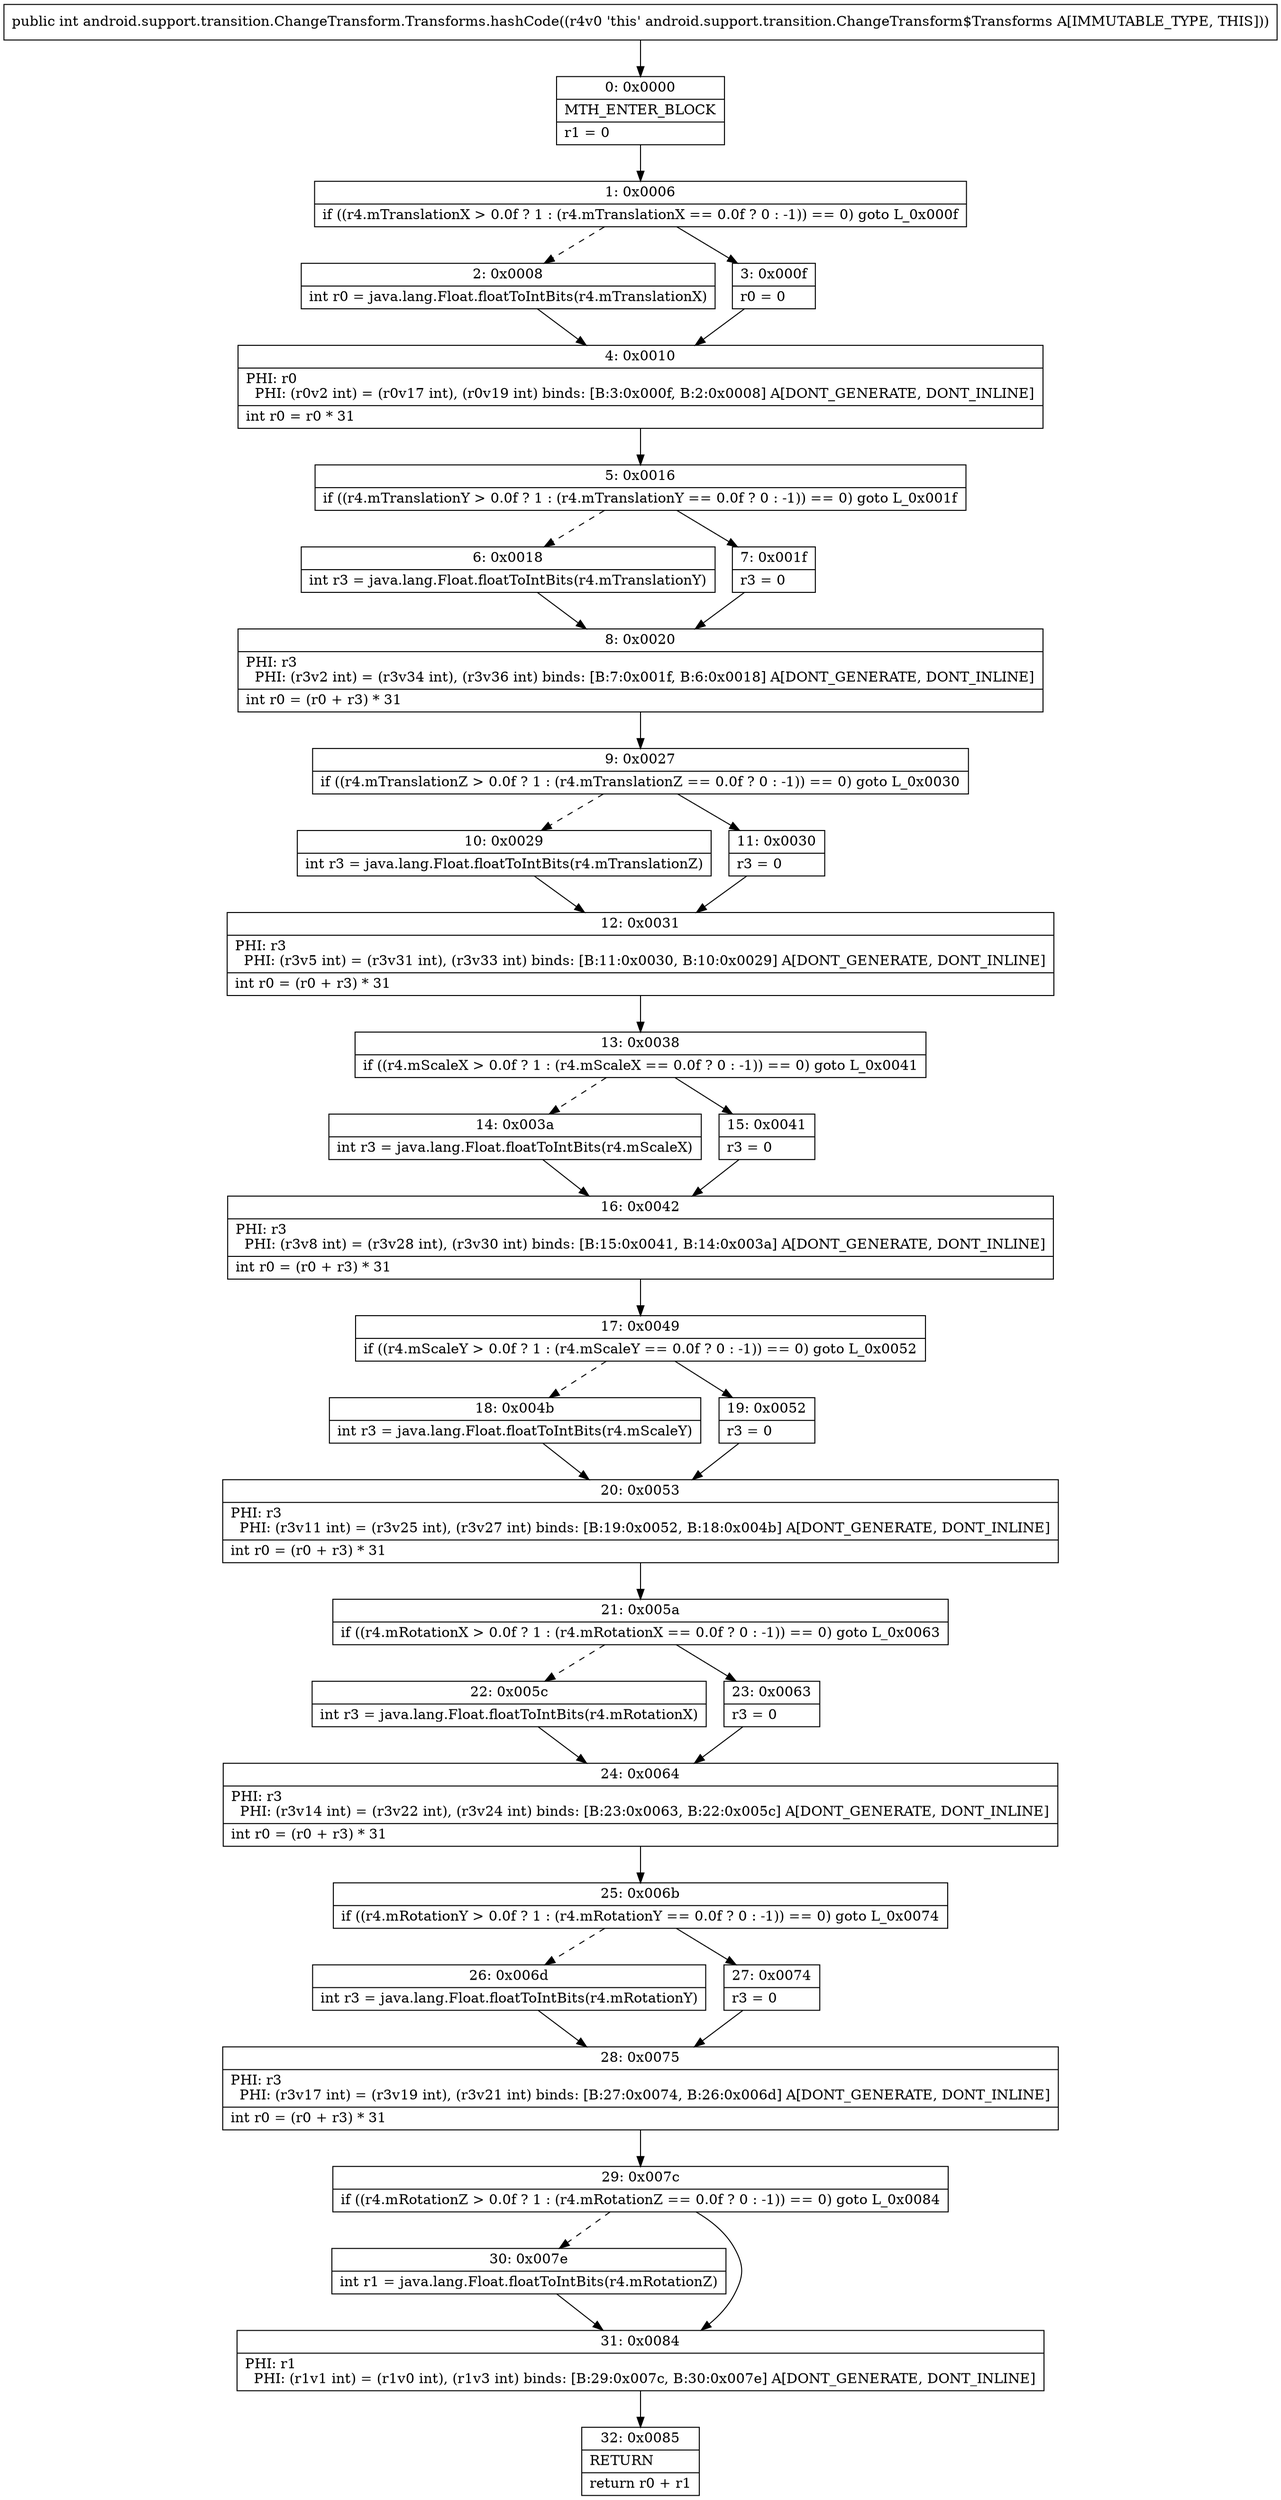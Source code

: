 digraph "CFG forandroid.support.transition.ChangeTransform.Transforms.hashCode()I" {
Node_0 [shape=record,label="{0\:\ 0x0000|MTH_ENTER_BLOCK\l|r1 = 0\l}"];
Node_1 [shape=record,label="{1\:\ 0x0006|if ((r4.mTranslationX \> 0.0f ? 1 : (r4.mTranslationX == 0.0f ? 0 : \-1)) == 0) goto L_0x000f\l}"];
Node_2 [shape=record,label="{2\:\ 0x0008|int r0 = java.lang.Float.floatToIntBits(r4.mTranslationX)\l}"];
Node_3 [shape=record,label="{3\:\ 0x000f|r0 = 0\l}"];
Node_4 [shape=record,label="{4\:\ 0x0010|PHI: r0 \l  PHI: (r0v2 int) = (r0v17 int), (r0v19 int) binds: [B:3:0x000f, B:2:0x0008] A[DONT_GENERATE, DONT_INLINE]\l|int r0 = r0 * 31\l}"];
Node_5 [shape=record,label="{5\:\ 0x0016|if ((r4.mTranslationY \> 0.0f ? 1 : (r4.mTranslationY == 0.0f ? 0 : \-1)) == 0) goto L_0x001f\l}"];
Node_6 [shape=record,label="{6\:\ 0x0018|int r3 = java.lang.Float.floatToIntBits(r4.mTranslationY)\l}"];
Node_7 [shape=record,label="{7\:\ 0x001f|r3 = 0\l}"];
Node_8 [shape=record,label="{8\:\ 0x0020|PHI: r3 \l  PHI: (r3v2 int) = (r3v34 int), (r3v36 int) binds: [B:7:0x001f, B:6:0x0018] A[DONT_GENERATE, DONT_INLINE]\l|int r0 = (r0 + r3) * 31\l}"];
Node_9 [shape=record,label="{9\:\ 0x0027|if ((r4.mTranslationZ \> 0.0f ? 1 : (r4.mTranslationZ == 0.0f ? 0 : \-1)) == 0) goto L_0x0030\l}"];
Node_10 [shape=record,label="{10\:\ 0x0029|int r3 = java.lang.Float.floatToIntBits(r4.mTranslationZ)\l}"];
Node_11 [shape=record,label="{11\:\ 0x0030|r3 = 0\l}"];
Node_12 [shape=record,label="{12\:\ 0x0031|PHI: r3 \l  PHI: (r3v5 int) = (r3v31 int), (r3v33 int) binds: [B:11:0x0030, B:10:0x0029] A[DONT_GENERATE, DONT_INLINE]\l|int r0 = (r0 + r3) * 31\l}"];
Node_13 [shape=record,label="{13\:\ 0x0038|if ((r4.mScaleX \> 0.0f ? 1 : (r4.mScaleX == 0.0f ? 0 : \-1)) == 0) goto L_0x0041\l}"];
Node_14 [shape=record,label="{14\:\ 0x003a|int r3 = java.lang.Float.floatToIntBits(r4.mScaleX)\l}"];
Node_15 [shape=record,label="{15\:\ 0x0041|r3 = 0\l}"];
Node_16 [shape=record,label="{16\:\ 0x0042|PHI: r3 \l  PHI: (r3v8 int) = (r3v28 int), (r3v30 int) binds: [B:15:0x0041, B:14:0x003a] A[DONT_GENERATE, DONT_INLINE]\l|int r0 = (r0 + r3) * 31\l}"];
Node_17 [shape=record,label="{17\:\ 0x0049|if ((r4.mScaleY \> 0.0f ? 1 : (r4.mScaleY == 0.0f ? 0 : \-1)) == 0) goto L_0x0052\l}"];
Node_18 [shape=record,label="{18\:\ 0x004b|int r3 = java.lang.Float.floatToIntBits(r4.mScaleY)\l}"];
Node_19 [shape=record,label="{19\:\ 0x0052|r3 = 0\l}"];
Node_20 [shape=record,label="{20\:\ 0x0053|PHI: r3 \l  PHI: (r3v11 int) = (r3v25 int), (r3v27 int) binds: [B:19:0x0052, B:18:0x004b] A[DONT_GENERATE, DONT_INLINE]\l|int r0 = (r0 + r3) * 31\l}"];
Node_21 [shape=record,label="{21\:\ 0x005a|if ((r4.mRotationX \> 0.0f ? 1 : (r4.mRotationX == 0.0f ? 0 : \-1)) == 0) goto L_0x0063\l}"];
Node_22 [shape=record,label="{22\:\ 0x005c|int r3 = java.lang.Float.floatToIntBits(r4.mRotationX)\l}"];
Node_23 [shape=record,label="{23\:\ 0x0063|r3 = 0\l}"];
Node_24 [shape=record,label="{24\:\ 0x0064|PHI: r3 \l  PHI: (r3v14 int) = (r3v22 int), (r3v24 int) binds: [B:23:0x0063, B:22:0x005c] A[DONT_GENERATE, DONT_INLINE]\l|int r0 = (r0 + r3) * 31\l}"];
Node_25 [shape=record,label="{25\:\ 0x006b|if ((r4.mRotationY \> 0.0f ? 1 : (r4.mRotationY == 0.0f ? 0 : \-1)) == 0) goto L_0x0074\l}"];
Node_26 [shape=record,label="{26\:\ 0x006d|int r3 = java.lang.Float.floatToIntBits(r4.mRotationY)\l}"];
Node_27 [shape=record,label="{27\:\ 0x0074|r3 = 0\l}"];
Node_28 [shape=record,label="{28\:\ 0x0075|PHI: r3 \l  PHI: (r3v17 int) = (r3v19 int), (r3v21 int) binds: [B:27:0x0074, B:26:0x006d] A[DONT_GENERATE, DONT_INLINE]\l|int r0 = (r0 + r3) * 31\l}"];
Node_29 [shape=record,label="{29\:\ 0x007c|if ((r4.mRotationZ \> 0.0f ? 1 : (r4.mRotationZ == 0.0f ? 0 : \-1)) == 0) goto L_0x0084\l}"];
Node_30 [shape=record,label="{30\:\ 0x007e|int r1 = java.lang.Float.floatToIntBits(r4.mRotationZ)\l}"];
Node_31 [shape=record,label="{31\:\ 0x0084|PHI: r1 \l  PHI: (r1v1 int) = (r1v0 int), (r1v3 int) binds: [B:29:0x007c, B:30:0x007e] A[DONT_GENERATE, DONT_INLINE]\l}"];
Node_32 [shape=record,label="{32\:\ 0x0085|RETURN\l|return r0 + r1\l}"];
MethodNode[shape=record,label="{public int android.support.transition.ChangeTransform.Transforms.hashCode((r4v0 'this' android.support.transition.ChangeTransform$Transforms A[IMMUTABLE_TYPE, THIS])) }"];
MethodNode -> Node_0;
Node_0 -> Node_1;
Node_1 -> Node_2[style=dashed];
Node_1 -> Node_3;
Node_2 -> Node_4;
Node_3 -> Node_4;
Node_4 -> Node_5;
Node_5 -> Node_6[style=dashed];
Node_5 -> Node_7;
Node_6 -> Node_8;
Node_7 -> Node_8;
Node_8 -> Node_9;
Node_9 -> Node_10[style=dashed];
Node_9 -> Node_11;
Node_10 -> Node_12;
Node_11 -> Node_12;
Node_12 -> Node_13;
Node_13 -> Node_14[style=dashed];
Node_13 -> Node_15;
Node_14 -> Node_16;
Node_15 -> Node_16;
Node_16 -> Node_17;
Node_17 -> Node_18[style=dashed];
Node_17 -> Node_19;
Node_18 -> Node_20;
Node_19 -> Node_20;
Node_20 -> Node_21;
Node_21 -> Node_22[style=dashed];
Node_21 -> Node_23;
Node_22 -> Node_24;
Node_23 -> Node_24;
Node_24 -> Node_25;
Node_25 -> Node_26[style=dashed];
Node_25 -> Node_27;
Node_26 -> Node_28;
Node_27 -> Node_28;
Node_28 -> Node_29;
Node_29 -> Node_30[style=dashed];
Node_29 -> Node_31;
Node_30 -> Node_31;
Node_31 -> Node_32;
}

